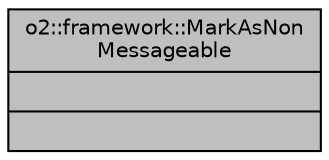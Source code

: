 digraph "o2::framework::MarkAsNonMessageable"
{
 // INTERACTIVE_SVG=YES
  bgcolor="transparent";
  edge [fontname="Helvetica",fontsize="10",labelfontname="Helvetica",labelfontsize="10"];
  node [fontname="Helvetica",fontsize="10",shape=record];
  Node1 [label="{o2::framework::MarkAsNon\lMessageable\n||}",height=0.2,width=0.4,color="black", fillcolor="grey75", style="filled" fontcolor="black"];
}
